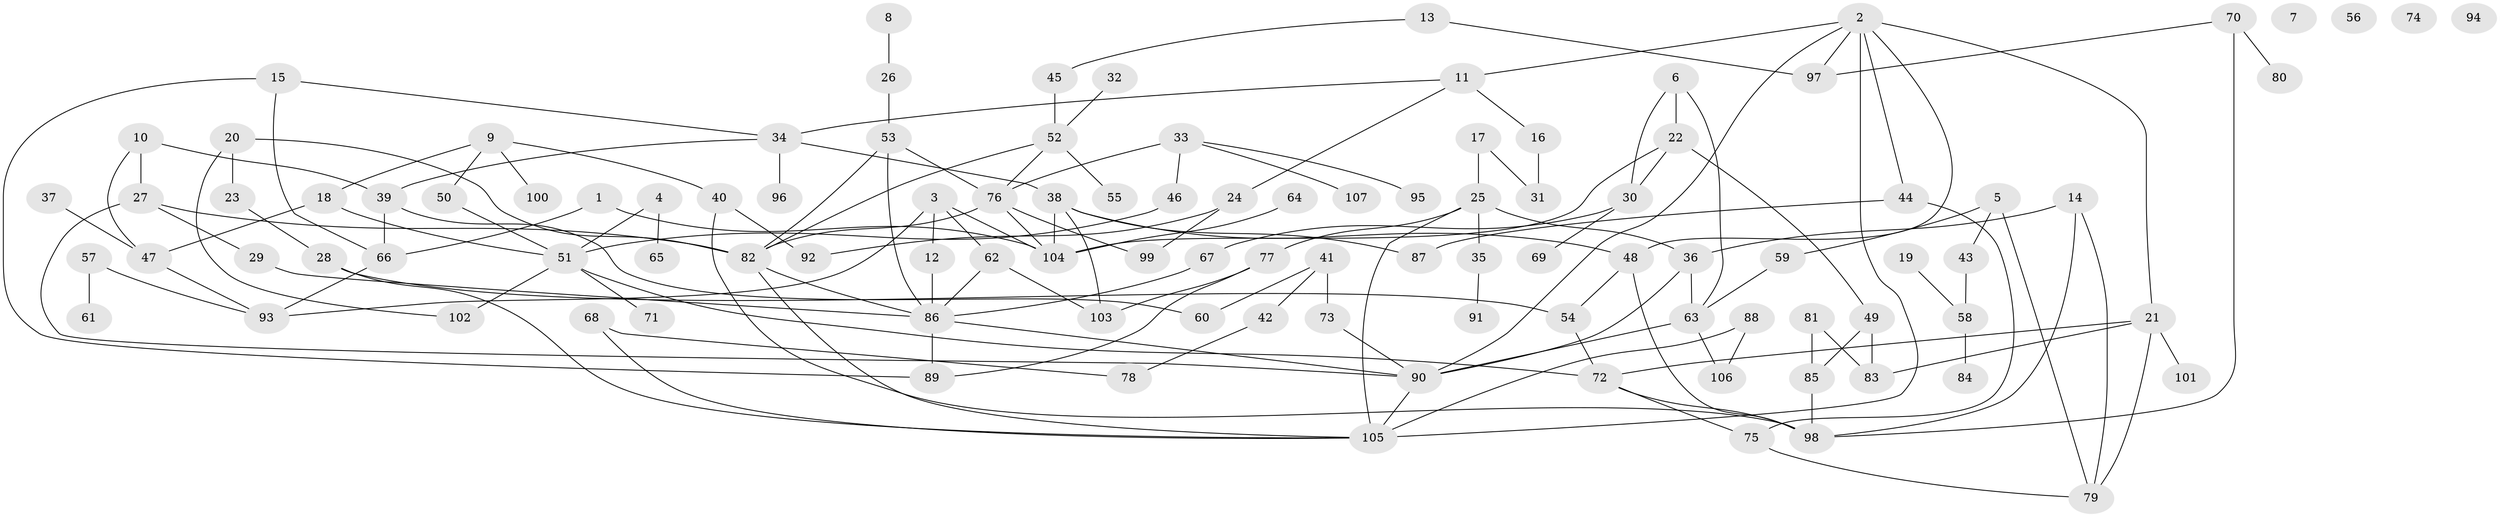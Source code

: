 // Generated by graph-tools (version 1.1) at 2025/00/03/09/25 03:00:46]
// undirected, 107 vertices, 153 edges
graph export_dot {
graph [start="1"]
  node [color=gray90,style=filled];
  1;
  2;
  3;
  4;
  5;
  6;
  7;
  8;
  9;
  10;
  11;
  12;
  13;
  14;
  15;
  16;
  17;
  18;
  19;
  20;
  21;
  22;
  23;
  24;
  25;
  26;
  27;
  28;
  29;
  30;
  31;
  32;
  33;
  34;
  35;
  36;
  37;
  38;
  39;
  40;
  41;
  42;
  43;
  44;
  45;
  46;
  47;
  48;
  49;
  50;
  51;
  52;
  53;
  54;
  55;
  56;
  57;
  58;
  59;
  60;
  61;
  62;
  63;
  64;
  65;
  66;
  67;
  68;
  69;
  70;
  71;
  72;
  73;
  74;
  75;
  76;
  77;
  78;
  79;
  80;
  81;
  82;
  83;
  84;
  85;
  86;
  87;
  88;
  89;
  90;
  91;
  92;
  93;
  94;
  95;
  96;
  97;
  98;
  99;
  100;
  101;
  102;
  103;
  104;
  105;
  106;
  107;
  1 -- 66;
  1 -- 104;
  2 -- 11;
  2 -- 21;
  2 -- 44;
  2 -- 48;
  2 -- 90;
  2 -- 97;
  2 -- 105;
  3 -- 12;
  3 -- 62;
  3 -- 93;
  3 -- 104;
  4 -- 51;
  4 -- 65;
  5 -- 43;
  5 -- 59;
  5 -- 79;
  6 -- 22;
  6 -- 30;
  6 -- 63;
  8 -- 26;
  9 -- 18;
  9 -- 40;
  9 -- 50;
  9 -- 100;
  10 -- 27;
  10 -- 39;
  10 -- 47;
  11 -- 16;
  11 -- 24;
  11 -- 34;
  12 -- 86;
  13 -- 45;
  13 -- 97;
  14 -- 36;
  14 -- 79;
  14 -- 98;
  15 -- 34;
  15 -- 66;
  15 -- 89;
  16 -- 31;
  17 -- 25;
  17 -- 31;
  18 -- 47;
  18 -- 51;
  19 -- 58;
  20 -- 23;
  20 -- 82;
  20 -- 102;
  21 -- 72;
  21 -- 79;
  21 -- 83;
  21 -- 101;
  22 -- 30;
  22 -- 49;
  22 -- 104;
  23 -- 28;
  24 -- 92;
  24 -- 99;
  25 -- 35;
  25 -- 36;
  25 -- 77;
  25 -- 105;
  26 -- 53;
  27 -- 29;
  27 -- 82;
  27 -- 90;
  28 -- 54;
  28 -- 105;
  29 -- 86;
  30 -- 67;
  30 -- 69;
  32 -- 52;
  33 -- 46;
  33 -- 76;
  33 -- 95;
  33 -- 107;
  34 -- 38;
  34 -- 39;
  34 -- 96;
  35 -- 91;
  36 -- 63;
  36 -- 90;
  37 -- 47;
  38 -- 48;
  38 -- 87;
  38 -- 103;
  38 -- 104;
  39 -- 60;
  39 -- 66;
  40 -- 92;
  40 -- 98;
  41 -- 42;
  41 -- 60;
  41 -- 73;
  42 -- 78;
  43 -- 58;
  44 -- 75;
  44 -- 87;
  45 -- 52;
  46 -- 51;
  47 -- 93;
  48 -- 54;
  48 -- 98;
  49 -- 83;
  49 -- 85;
  50 -- 51;
  51 -- 71;
  51 -- 72;
  51 -- 102;
  52 -- 55;
  52 -- 76;
  52 -- 82;
  53 -- 76;
  53 -- 82;
  53 -- 86;
  54 -- 72;
  57 -- 61;
  57 -- 93;
  58 -- 84;
  59 -- 63;
  62 -- 86;
  62 -- 103;
  63 -- 90;
  63 -- 106;
  64 -- 104;
  66 -- 93;
  67 -- 86;
  68 -- 78;
  68 -- 105;
  70 -- 80;
  70 -- 97;
  70 -- 98;
  72 -- 75;
  72 -- 98;
  73 -- 90;
  75 -- 79;
  76 -- 82;
  76 -- 99;
  76 -- 104;
  77 -- 89;
  77 -- 103;
  81 -- 83;
  81 -- 85;
  82 -- 86;
  82 -- 105;
  85 -- 98;
  86 -- 89;
  86 -- 90;
  88 -- 105;
  88 -- 106;
  90 -- 105;
}
